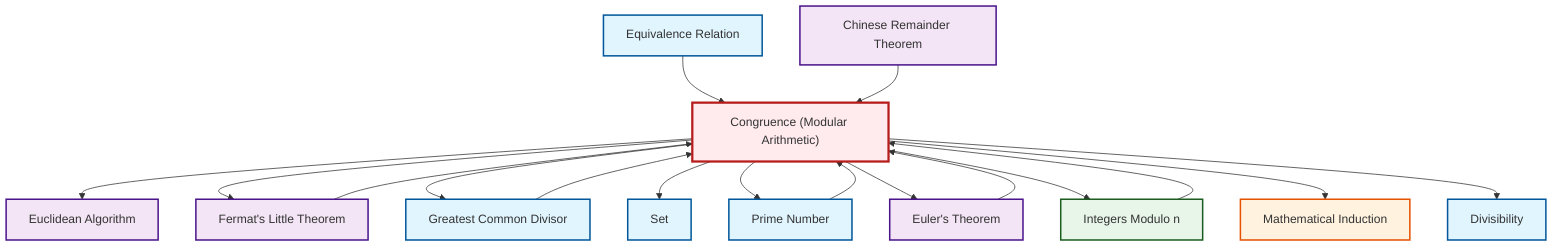 graph TD
    classDef definition fill:#e1f5fe,stroke:#01579b,stroke-width:2px
    classDef theorem fill:#f3e5f5,stroke:#4a148c,stroke-width:2px
    classDef axiom fill:#fff3e0,stroke:#e65100,stroke-width:2px
    classDef example fill:#e8f5e9,stroke:#1b5e20,stroke-width:2px
    classDef current fill:#ffebee,stroke:#b71c1c,stroke-width:3px
    def-congruence["Congruence (Modular Arithmetic)"]:::definition
    thm-euler["Euler's Theorem"]:::theorem
    def-divisibility["Divisibility"]:::definition
    ax-induction["Mathematical Induction"]:::axiom
    def-equivalence-relation["Equivalence Relation"]:::definition
    def-gcd["Greatest Common Divisor"]:::definition
    thm-fermat-little["Fermat's Little Theorem"]:::theorem
    thm-euclidean-algorithm["Euclidean Algorithm"]:::theorem
    def-set["Set"]:::definition
    def-prime["Prime Number"]:::definition
    ex-quotient-integers-mod-n["Integers Modulo n"]:::example
    thm-chinese-remainder["Chinese Remainder Theorem"]:::theorem
    thm-euler --> def-congruence
    def-congruence --> thm-euclidean-algorithm
    def-equivalence-relation --> def-congruence
    thm-fermat-little --> def-congruence
    def-congruence --> thm-fermat-little
    def-congruence --> def-gcd
    ex-quotient-integers-mod-n --> def-congruence
    def-congruence --> def-set
    def-prime --> def-congruence
    thm-chinese-remainder --> def-congruence
    def-congruence --> def-prime
    def-congruence --> thm-euler
    def-gcd --> def-congruence
    def-congruence --> ex-quotient-integers-mod-n
    def-congruence --> ax-induction
    def-congruence --> def-divisibility
    class def-congruence current